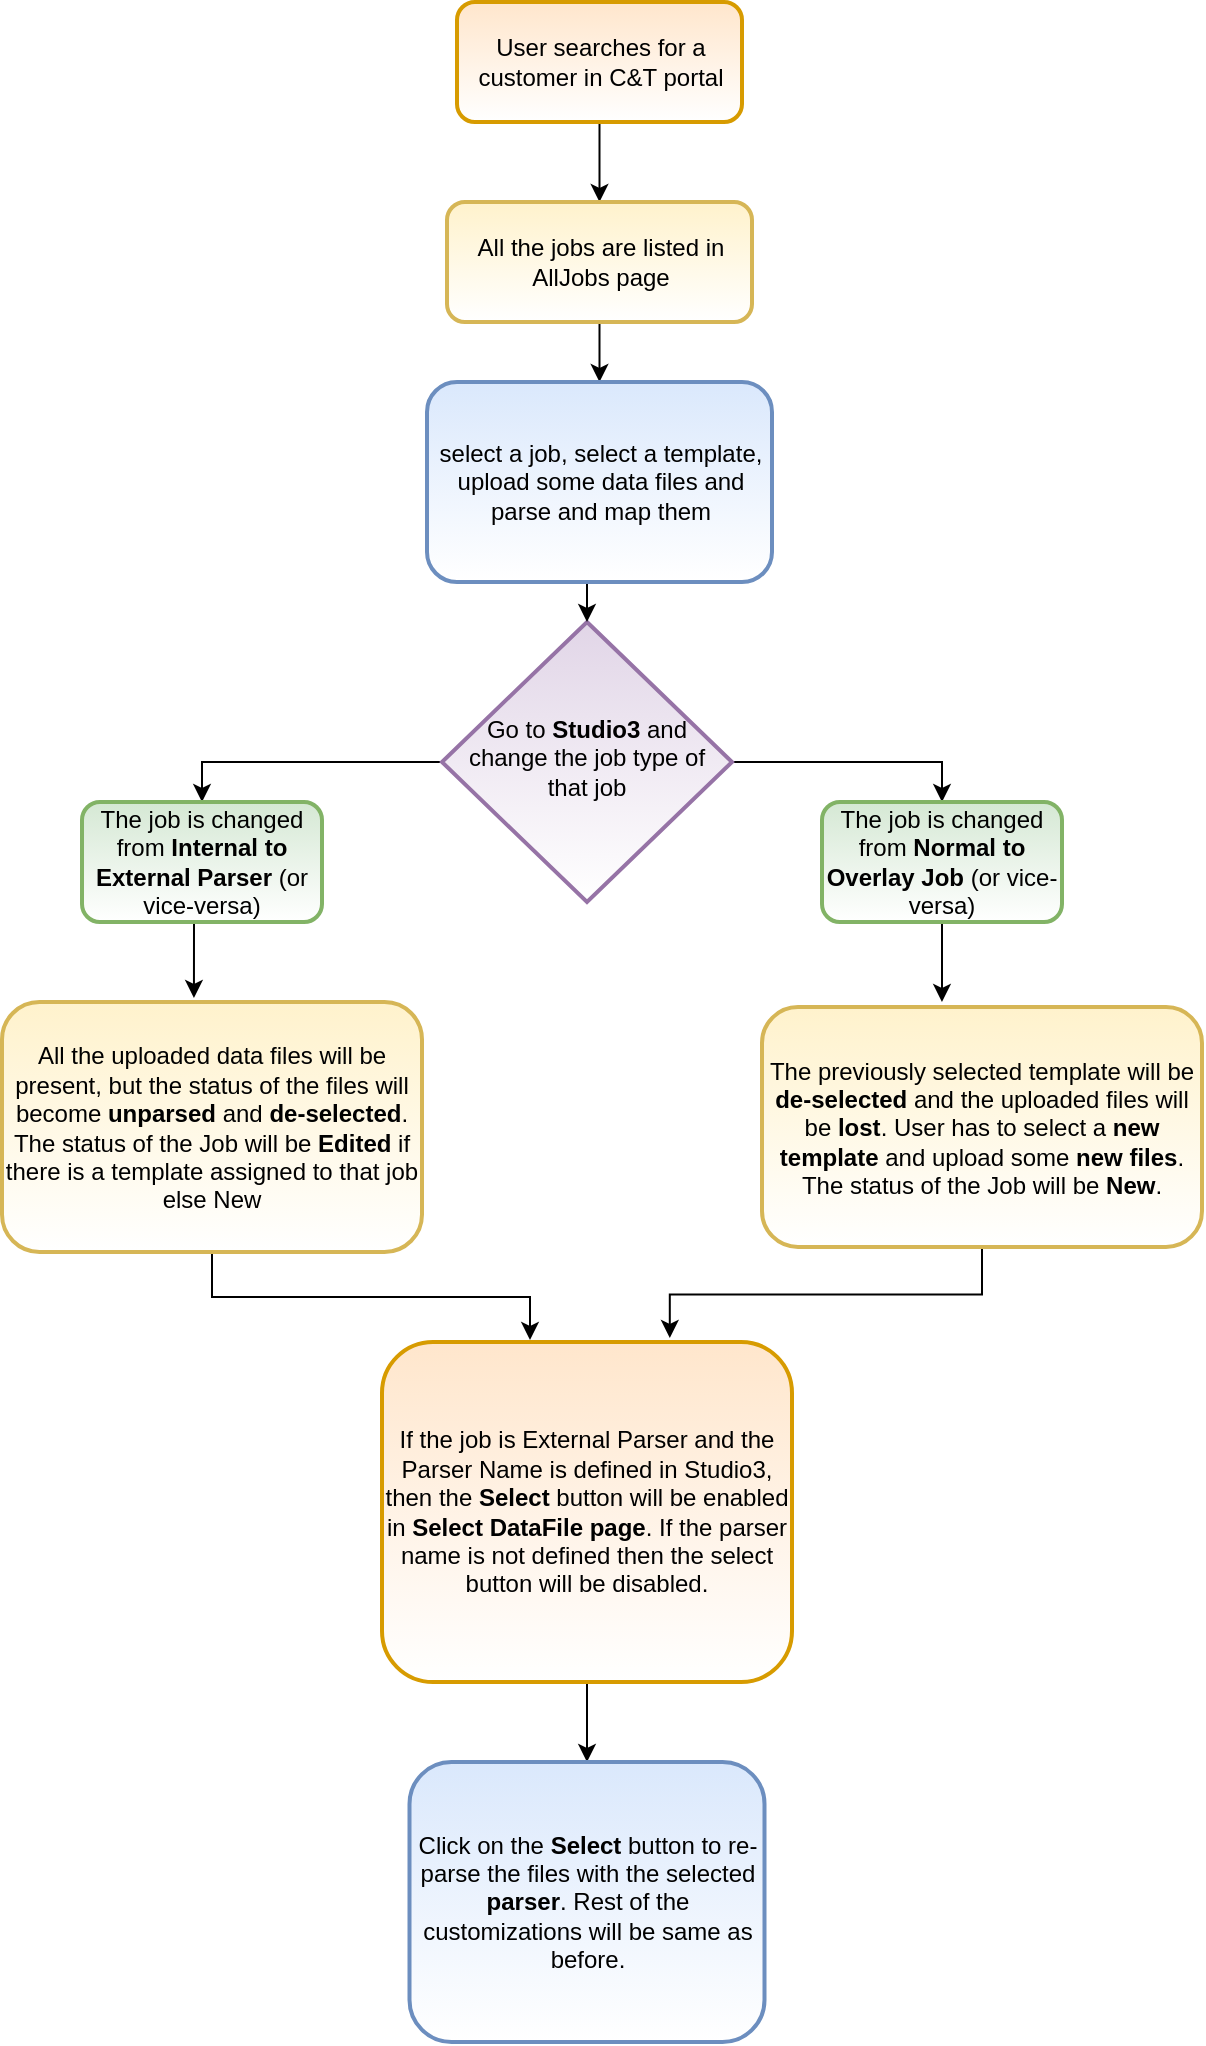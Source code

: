<mxfile version="12.9.8" type="github"><diagram id="C5RBs43oDa-KdzZeNtuy" name="Page-1"><mxGraphModel dx="1022" dy="657" grid="1" gridSize="10" guides="1" tooltips="1" connect="1" arrows="1" fold="1" page="1" pageScale="1" pageWidth="827" pageHeight="1169" math="0" shadow="0"><root><mxCell id="WIyWlLk6GJQsqaUBKTNV-0"/><mxCell id="WIyWlLk6GJQsqaUBKTNV-1" parent="WIyWlLk6GJQsqaUBKTNV-0"/><mxCell id="_l_wsfBctZ5mCuHVdnDk-10" style="edgeStyle=none;rounded=0;orthogonalLoop=1;jettySize=auto;html=1;exitX=0.5;exitY=1;exitDx=0;exitDy=0;entryX=0.5;entryY=0;entryDx=0;entryDy=0;" edge="1" parent="WIyWlLk6GJQsqaUBKTNV-1" source="WIyWlLk6GJQsqaUBKTNV-3" target="_l_wsfBctZ5mCuHVdnDk-0"><mxGeometry relative="1" as="geometry"/></mxCell><mxCell id="WIyWlLk6GJQsqaUBKTNV-3" value="User searches for a customer in C&amp;amp;T portal" style="rounded=1;whiteSpace=wrap;html=1;fontSize=12;glass=0;strokeWidth=2;shadow=0;fillColor=#ffe6cc;strokeColor=#d79b00;gradientColor=#ffffff;" parent="WIyWlLk6GJQsqaUBKTNV-1" vertex="1"><mxGeometry x="297.5" y="20" width="142.5" height="60" as="geometry"/></mxCell><mxCell id="_l_wsfBctZ5mCuHVdnDk-20" style="edgeStyle=orthogonalEdgeStyle;rounded=0;orthogonalLoop=1;jettySize=auto;html=1;exitX=0;exitY=0.5;exitDx=0;exitDy=0;entryX=0.5;entryY=0;entryDx=0;entryDy=0;" edge="1" parent="WIyWlLk6GJQsqaUBKTNV-1" source="WIyWlLk6GJQsqaUBKTNV-10" target="_l_wsfBctZ5mCuHVdnDk-14"><mxGeometry relative="1" as="geometry"><Array as="points"><mxPoint x="290" y="400"/><mxPoint x="170" y="400"/></Array></mxGeometry></mxCell><mxCell id="_l_wsfBctZ5mCuHVdnDk-21" style="edgeStyle=orthogonalEdgeStyle;rounded=0;orthogonalLoop=1;jettySize=auto;html=1;exitX=1;exitY=0.5;exitDx=0;exitDy=0;entryX=0.5;entryY=0;entryDx=0;entryDy=0;" edge="1" parent="WIyWlLk6GJQsqaUBKTNV-1" source="WIyWlLk6GJQsqaUBKTNV-10" target="_l_wsfBctZ5mCuHVdnDk-15"><mxGeometry relative="1" as="geometry"><Array as="points"><mxPoint x="540" y="400"/></Array></mxGeometry></mxCell><mxCell id="WIyWlLk6GJQsqaUBKTNV-10" value="Go to &lt;b&gt;Studio3&lt;/b&gt; and change the job type of that job" style="rhombus;whiteSpace=wrap;html=1;shadow=0;fontFamily=Helvetica;fontSize=12;align=center;strokeWidth=2;spacing=6;spacingTop=-4;fillColor=#e1d5e7;strokeColor=#9673a6;gradientColor=#ffffff;" parent="WIyWlLk6GJQsqaUBKTNV-1" vertex="1"><mxGeometry x="290" y="330" width="145" height="140" as="geometry"/></mxCell><mxCell id="_l_wsfBctZ5mCuHVdnDk-28" style="edgeStyle=orthogonalEdgeStyle;rounded=0;orthogonalLoop=1;jettySize=auto;html=1;exitX=0.5;exitY=1;exitDx=0;exitDy=0;entryX=0.5;entryY=0;entryDx=0;entryDy=0;" edge="1" parent="WIyWlLk6GJQsqaUBKTNV-1" source="_l_wsfBctZ5mCuHVdnDk-0" target="_l_wsfBctZ5mCuHVdnDk-2"><mxGeometry relative="1" as="geometry"/></mxCell><mxCell id="_l_wsfBctZ5mCuHVdnDk-0" value="All the jobs are listed in AllJobs page" style="rounded=1;whiteSpace=wrap;html=1;fontSize=12;glass=0;strokeWidth=2;shadow=0;fillColor=#fff2cc;strokeColor=#d6b656;gradientColor=#ffffff;" vertex="1" parent="WIyWlLk6GJQsqaUBKTNV-1"><mxGeometry x="292.5" y="120" width="152.5" height="60" as="geometry"/></mxCell><mxCell id="_l_wsfBctZ5mCuHVdnDk-29" style="edgeStyle=orthogonalEdgeStyle;rounded=0;orthogonalLoop=1;jettySize=auto;html=1;exitX=0.5;exitY=1;exitDx=0;exitDy=0;entryX=0.5;entryY=0;entryDx=0;entryDy=0;" edge="1" parent="WIyWlLk6GJQsqaUBKTNV-1" source="_l_wsfBctZ5mCuHVdnDk-2" target="WIyWlLk6GJQsqaUBKTNV-10"><mxGeometry relative="1" as="geometry"/></mxCell><mxCell id="_l_wsfBctZ5mCuHVdnDk-2" value="select a job, select a template, upload some data files and parse and map them" style="rounded=1;whiteSpace=wrap;html=1;fontSize=12;glass=0;strokeWidth=2;shadow=0;fillColor=#dae8fc;strokeColor=#6c8ebf;gradientColor=#ffffff;" vertex="1" parent="WIyWlLk6GJQsqaUBKTNV-1"><mxGeometry x="282.5" y="210" width="172.5" height="100" as="geometry"/></mxCell><mxCell id="_l_wsfBctZ5mCuHVdnDk-26" style="edgeStyle=orthogonalEdgeStyle;rounded=0;orthogonalLoop=1;jettySize=auto;html=1;exitX=0.5;exitY=1;exitDx=0;exitDy=0;entryX=0.457;entryY=-0.016;entryDx=0;entryDy=0;entryPerimeter=0;" edge="1" parent="WIyWlLk6GJQsqaUBKTNV-1" source="_l_wsfBctZ5mCuHVdnDk-14" target="_l_wsfBctZ5mCuHVdnDk-16"><mxGeometry relative="1" as="geometry"/></mxCell><mxCell id="_l_wsfBctZ5mCuHVdnDk-14" value="The job is changed from &lt;b&gt;Internal to External Parser&lt;/b&gt; (or vice-versa)" style="rounded=1;whiteSpace=wrap;html=1;fillColor=#d5e8d4;strokeColor=#82b366;gradientColor=#ffffff;strokeWidth=2;" vertex="1" parent="WIyWlLk6GJQsqaUBKTNV-1"><mxGeometry x="110" y="420" width="120" height="60" as="geometry"/></mxCell><mxCell id="_l_wsfBctZ5mCuHVdnDk-23" style="edgeStyle=orthogonalEdgeStyle;rounded=0;orthogonalLoop=1;jettySize=auto;html=1;exitX=0.5;exitY=1;exitDx=0;exitDy=0;entryX=0.409;entryY=-0.021;entryDx=0;entryDy=0;entryPerimeter=0;" edge="1" parent="WIyWlLk6GJQsqaUBKTNV-1" source="_l_wsfBctZ5mCuHVdnDk-15" target="_l_wsfBctZ5mCuHVdnDk-17"><mxGeometry relative="1" as="geometry"/></mxCell><mxCell id="_l_wsfBctZ5mCuHVdnDk-15" value="The job is changed from &lt;b&gt;Normal to Overlay Job&lt;/b&gt; (or vice-versa)" style="rounded=1;whiteSpace=wrap;html=1;fillColor=#d5e8d4;strokeColor=#82b366;gradientColor=#ffffff;strokeWidth=2;" vertex="1" parent="WIyWlLk6GJQsqaUBKTNV-1"><mxGeometry x="480" y="420" width="120" height="60" as="geometry"/></mxCell><mxCell id="_l_wsfBctZ5mCuHVdnDk-24" style="edgeStyle=orthogonalEdgeStyle;rounded=0;orthogonalLoop=1;jettySize=auto;html=1;exitX=0.5;exitY=1;exitDx=0;exitDy=0;entryX=0.361;entryY=-0.006;entryDx=0;entryDy=0;entryPerimeter=0;" edge="1" parent="WIyWlLk6GJQsqaUBKTNV-1" source="_l_wsfBctZ5mCuHVdnDk-16" target="_l_wsfBctZ5mCuHVdnDk-18"><mxGeometry relative="1" as="geometry"/></mxCell><mxCell id="_l_wsfBctZ5mCuHVdnDk-16" value="All the uploaded data files will be present, but the status of the files will become &lt;b&gt;unparsed&lt;/b&gt; and &lt;b&gt;de-selected&lt;/b&gt;. The status of the Job will be &lt;b&gt;Edited&lt;/b&gt; if there is a template assigned to that job else New" style="rounded=1;whiteSpace=wrap;html=1;fillColor=#fff2cc;strokeColor=#d6b656;gradientColor=#ffffff;strokeWidth=2;" vertex="1" parent="WIyWlLk6GJQsqaUBKTNV-1"><mxGeometry x="70" y="520" width="210" height="125" as="geometry"/></mxCell><mxCell id="_l_wsfBctZ5mCuHVdnDk-25" style="edgeStyle=orthogonalEdgeStyle;rounded=0;orthogonalLoop=1;jettySize=auto;html=1;exitX=0.5;exitY=1;exitDx=0;exitDy=0;entryX=0.702;entryY=-0.012;entryDx=0;entryDy=0;entryPerimeter=0;" edge="1" parent="WIyWlLk6GJQsqaUBKTNV-1" source="_l_wsfBctZ5mCuHVdnDk-17" target="_l_wsfBctZ5mCuHVdnDk-18"><mxGeometry relative="1" as="geometry"/></mxCell><mxCell id="_l_wsfBctZ5mCuHVdnDk-17" value="The previously selected template will be &lt;b&gt;de-selected&lt;/b&gt; and the uploaded files will be &lt;b&gt;lost&lt;/b&gt;. User has to select a &lt;b&gt;new template&lt;/b&gt; and upload some &lt;b&gt;new files&lt;/b&gt;. The status of the Job will be &lt;b&gt;New&lt;/b&gt;." style="rounded=1;whiteSpace=wrap;html=1;fillColor=#fff2cc;strokeColor=#d6b656;gradientColor=#ffffff;strokeWidth=2;" vertex="1" parent="WIyWlLk6GJQsqaUBKTNV-1"><mxGeometry x="450" y="522.5" width="220" height="120" as="geometry"/></mxCell><mxCell id="_l_wsfBctZ5mCuHVdnDk-27" style="edgeStyle=orthogonalEdgeStyle;rounded=0;orthogonalLoop=1;jettySize=auto;html=1;exitX=0.5;exitY=1;exitDx=0;exitDy=0;entryX=0.5;entryY=0;entryDx=0;entryDy=0;" edge="1" parent="WIyWlLk6GJQsqaUBKTNV-1" source="_l_wsfBctZ5mCuHVdnDk-18" target="_l_wsfBctZ5mCuHVdnDk-19"><mxGeometry relative="1" as="geometry"/></mxCell><mxCell id="_l_wsfBctZ5mCuHVdnDk-18" value="If the job is External Parser and the Parser Name is defined in Studio3, then the &lt;b&gt;Select&lt;/b&gt; button will be enabled in &lt;b&gt;Select DataFile page&lt;/b&gt;. If the parser name is not defined then the select button will be disabled." style="rounded=1;whiteSpace=wrap;html=1;fillColor=#ffe6cc;strokeColor=#d79b00;gradientColor=#ffffff;strokeWidth=2;" vertex="1" parent="WIyWlLk6GJQsqaUBKTNV-1"><mxGeometry x="260" y="690" width="205" height="170" as="geometry"/></mxCell><mxCell id="_l_wsfBctZ5mCuHVdnDk-19" value="Click on the &lt;b&gt;Select&lt;/b&gt; button to re-parse the files with the selected &lt;b&gt;parser&lt;/b&gt;. Rest of the customizations will be same as before." style="rounded=1;whiteSpace=wrap;html=1;fillColor=#dae8fc;strokeColor=#6c8ebf;gradientColor=#ffffff;strokeWidth=2;" vertex="1" parent="WIyWlLk6GJQsqaUBKTNV-1"><mxGeometry x="273.75" y="900" width="177.5" height="140" as="geometry"/></mxCell></root></mxGraphModel></diagram></mxfile>